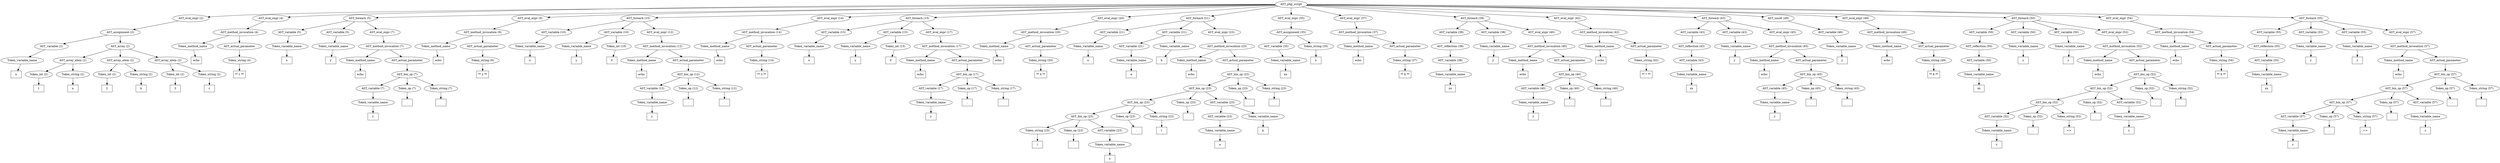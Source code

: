 /*
 * AST in dot format generated by phc -- the PHP compiler
 */

digraph AST {
node_0 [label="AST_php_script"];
node_1 [label="AST_eval_expr (2)"];
node_2 [label="AST_assignment (2)"];
node_3 [label="AST_variable (2)"];
node_4 [label="Token_variable_name"];
node_5 [label="x", shape=box]
node_4 -> node_5;
node_3 -> node_4;
node_6 [label="AST_array (2)"];
node_7 [label="AST_array_elem (2)"];
node_8 [label="Token_int (2)"];
node_9 [label="1", shape=box]
node_8 -> node_9;
node_10 [label="Token_string (2)"];
node_11 [label="a", shape=box]
node_10 -> node_11;
node_7 -> node_10;
node_7 -> node_8;
node_12 [label="AST_array_elem (2)"];
node_13 [label="Token_int (2)"];
node_14 [label="2", shape=box]
node_13 -> node_14;
node_15 [label="Token_string (2)"];
node_16 [label="b", shape=box]
node_15 -> node_16;
node_12 -> node_15;
node_12 -> node_13;
node_17 [label="AST_array_elem (2)"];
node_18 [label="Token_int (2)"];
node_19 [label="3", shape=box]
node_18 -> node_19;
node_20 [label="Token_string (2)"];
node_21 [label="c", shape=box]
node_20 -> node_21;
node_17 -> node_20;
node_17 -> node_18;
node_6 -> node_17;
node_6 -> node_12;
node_6 -> node_7;
node_2 -> node_6;
node_2 -> node_3;
node_1 -> node_2;
node_22 [label="AST_eval_expr (4)"];
node_23 [label="AST_method_invocation (4)"];
node_24 [label="Token_method_name"];
node_25 [label="echo", shape=box]
node_24 -> node_25;
node_26 [label="AST_actual_parameter"];
node_27 [label="Token_string (4)"];
node_28 [label="** 1 **", shape=box]
node_27 -> node_28;
node_26 -> node_27;
node_23 -> node_26;
node_23 -> node_24;
node_22 -> node_23;
node_29 [label="AST_foreach (5)"];
node_30 [label="AST_variable (5)"];
node_31 [label="Token_variable_name"];
node_32 [label="x", shape=box]
node_31 -> node_32;
node_30 -> node_31;
node_33 [label="AST_variable (5)"];
node_34 [label="Token_variable_name"];
node_35 [label="y", shape=box]
node_34 -> node_35;
node_33 -> node_34;
node_36 [label="AST_eval_expr (7)"];
node_37 [label="AST_method_invocation (7)"];
node_38 [label="Token_method_name"];
node_39 [label="echo", shape=box]
node_38 -> node_39;
node_40 [label="AST_actual_parameter"];
node_41 [label="AST_bin_op (7)"];
node_42 [label="AST_variable (7)"];
node_43 [label="Token_variable_name"];
node_44 [label="y", shape=box]
node_43 -> node_44;
node_42 -> node_43;
node_45 [label="Token_op (7)"];
node_46 [label=".", shape=box]
node_45 -> node_46;
node_47 [label="Token_string (7)"];
node_48 [label="", shape=box]
node_47 -> node_48;
node_41 -> node_47;
node_41 -> node_45;
node_41 -> node_42;
node_40 -> node_41;
node_37 -> node_40;
node_37 -> node_38;
node_36 -> node_37;
node_29 -> node_36;
node_29 -> node_33;
node_29 -> node_30;
node_49 [label="AST_eval_expr (9)"];
node_50 [label="AST_method_invocation (9)"];
node_51 [label="Token_method_name"];
node_52 [label="echo", shape=box]
node_51 -> node_52;
node_53 [label="AST_actual_parameter"];
node_54 [label="Token_string (9)"];
node_55 [label="** 2 **", shape=box]
node_54 -> node_55;
node_53 -> node_54;
node_50 -> node_53;
node_50 -> node_51;
node_49 -> node_50;
node_56 [label="AST_foreach (10)"];
node_57 [label="AST_variable (10)"];
node_58 [label="Token_variable_name"];
node_59 [label="x", shape=box]
node_58 -> node_59;
node_57 -> node_58;
node_60 [label="AST_variable (10)"];
node_61 [label="Token_variable_name"];
node_62 [label="y", shape=box]
node_61 -> node_62;
node_63 [label="Token_int (10)"];
node_64 [label="0", shape=box]
node_63 -> node_64;
node_60 -> node_63;
node_60 -> node_61;
node_65 [label="AST_eval_expr (12)"];
node_66 [label="AST_method_invocation (12)"];
node_67 [label="Token_method_name"];
node_68 [label="echo", shape=box]
node_67 -> node_68;
node_69 [label="AST_actual_parameter"];
node_70 [label="AST_bin_op (12)"];
node_71 [label="AST_variable (12)"];
node_72 [label="Token_variable_name"];
node_73 [label="y", shape=box]
node_72 -> node_73;
node_71 -> node_72;
node_74 [label="Token_op (12)"];
node_75 [label=".", shape=box]
node_74 -> node_75;
node_76 [label="Token_string (12)"];
node_77 [label="", shape=box]
node_76 -> node_77;
node_70 -> node_76;
node_70 -> node_74;
node_70 -> node_71;
node_69 -> node_70;
node_66 -> node_69;
node_66 -> node_67;
node_65 -> node_66;
node_56 -> node_65;
node_56 -> node_60;
node_56 -> node_57;
node_78 [label="AST_eval_expr (14)"];
node_79 [label="AST_method_invocation (14)"];
node_80 [label="Token_method_name"];
node_81 [label="echo", shape=box]
node_80 -> node_81;
node_82 [label="AST_actual_parameter"];
node_83 [label="Token_string (14)"];
node_84 [label="** 3 **", shape=box]
node_83 -> node_84;
node_82 -> node_83;
node_79 -> node_82;
node_79 -> node_80;
node_78 -> node_79;
node_85 [label="AST_foreach (15)"];
node_86 [label="AST_variable (15)"];
node_87 [label="Token_variable_name"];
node_88 [label="x", shape=box]
node_87 -> node_88;
node_86 -> node_87;
node_89 [label="AST_variable (15)"];
node_90 [label="Token_variable_name"];
node_91 [label="y", shape=box]
node_90 -> node_91;
node_92 [label="Token_int (15)"];
node_93 [label="0", shape=box]
node_92 -> node_93;
node_89 -> node_92;
node_89 -> node_90;
node_94 [label="AST_eval_expr (17)"];
node_95 [label="AST_method_invocation (17)"];
node_96 [label="Token_method_name"];
node_97 [label="echo", shape=box]
node_96 -> node_97;
node_98 [label="AST_actual_parameter"];
node_99 [label="AST_bin_op (17)"];
node_100 [label="AST_variable (17)"];
node_101 [label="Token_variable_name"];
node_102 [label="y", shape=box]
node_101 -> node_102;
node_100 -> node_101;
node_103 [label="Token_op (17)"];
node_104 [label=".", shape=box]
node_103 -> node_104;
node_105 [label="Token_string (17)"];
node_106 [label="", shape=box]
node_105 -> node_106;
node_99 -> node_105;
node_99 -> node_103;
node_99 -> node_100;
node_98 -> node_99;
node_95 -> node_98;
node_95 -> node_96;
node_94 -> node_95;
node_85 -> node_94;
node_85 -> node_89;
node_85 -> node_86;
node_107 [label="AST_eval_expr (20)"];
node_108 [label="AST_method_invocation (20)"];
node_109 [label="Token_method_name"];
node_110 [label="echo", shape=box]
node_109 -> node_110;
node_111 [label="AST_actual_parameter"];
node_112 [label="Token_string (20)"];
node_113 [label="** 4 **", shape=box]
node_112 -> node_113;
node_111 -> node_112;
node_108 -> node_111;
node_108 -> node_109;
node_107 -> node_108;
node_114 [label="AST_foreach (21)"];
node_115 [label="AST_variable (21)"];
node_116 [label="Token_variable_name"];
node_117 [label="x", shape=box]
node_116 -> node_117;
node_115 -> node_116;
node_118 [label="AST_variable (21)"];
node_119 [label="AST_variable (21)"];
node_120 [label="Token_variable_name"];
node_121 [label="a", shape=box]
node_120 -> node_121;
node_119 -> node_120;
node_122 [label="Token_variable_name"];
node_123 [label="b", shape=box]
node_122 -> node_123;
node_118 -> node_122;
node_118 -> node_119;
node_124 [label="AST_eval_expr (23)"];
node_125 [label="AST_method_invocation (23)"];
node_126 [label="Token_method_name"];
node_127 [label="echo", shape=box]
node_126 -> node_127;
node_128 [label="AST_actual_parameter"];
node_129 [label="AST_bin_op (23)"];
node_130 [label="AST_bin_op (23)"];
node_131 [label="AST_bin_op (23)"];
node_132 [label="AST_bin_op (23)"];
node_133 [label="Token_string (23)"];
node_134 [label="(", shape=box]
node_133 -> node_134;
node_135 [label="Token_op (23)"];
node_136 [label=".", shape=box]
node_135 -> node_136;
node_137 [label="AST_variable (23)"];
node_138 [label="Token_variable_name"];
node_139 [label="a", shape=box]
node_138 -> node_139;
node_137 -> node_138;
node_132 -> node_137;
node_132 -> node_135;
node_132 -> node_133;
node_140 [label="Token_op (23)"];
node_141 [label=".", shape=box]
node_140 -> node_141;
node_142 [label="Token_string (23)"];
node_143 [label=") ", shape=box]
node_142 -> node_143;
node_131 -> node_142;
node_131 -> node_140;
node_131 -> node_132;
node_144 [label="Token_op (23)"];
node_145 [label=".", shape=box]
node_144 -> node_145;
node_146 [label="AST_variable (23)"];
node_147 [label="AST_variable (23)"];
node_148 [label="Token_variable_name"];
node_149 [label="a", shape=box]
node_148 -> node_149;
node_147 -> node_148;
node_150 [label="Token_variable_name"];
node_151 [label="b", shape=box]
node_150 -> node_151;
node_146 -> node_150;
node_146 -> node_147;
node_130 -> node_146;
node_130 -> node_144;
node_130 -> node_131;
node_152 [label="Token_op (23)"];
node_153 [label=".", shape=box]
node_152 -> node_153;
node_154 [label="Token_string (23)"];
node_155 [label="", shape=box]
node_154 -> node_155;
node_129 -> node_154;
node_129 -> node_152;
node_129 -> node_130;
node_128 -> node_129;
node_125 -> node_128;
node_125 -> node_126;
node_124 -> node_125;
node_114 -> node_124;
node_114 -> node_118;
node_114 -> node_115;
node_156 [label="AST_eval_expr (35)"];
node_157 [label="AST_assignment (35)"];
node_158 [label="AST_variable (35)"];
node_159 [label="Token_variable_name"];
node_160 [label="xx", shape=box]
node_159 -> node_160;
node_158 -> node_159;
node_161 [label="Token_string (35)"];
node_162 [label="x", shape=box]
node_161 -> node_162;
node_157 -> node_161;
node_157 -> node_158;
node_156 -> node_157;
node_163 [label="AST_eval_expr (37)"];
node_164 [label="AST_method_invocation (37)"];
node_165 [label="Token_method_name"];
node_166 [label="echo", shape=box]
node_165 -> node_166;
node_167 [label="AST_actual_parameter"];
node_168 [label="Token_string (37)"];
node_169 [label="** 6 **", shape=box]
node_168 -> node_169;
node_167 -> node_168;
node_164 -> node_167;
node_164 -> node_165;
node_163 -> node_164;
node_170 [label="AST_foreach (38)"];
node_171 [label="AST_variable (38)"];
node_172 [label="AST_reflection (38)"];
node_173 [label="AST_variable (38)"];
node_174 [label="Token_variable_name"];
node_175 [label="xx", shape=box]
node_174 -> node_175;
node_173 -> node_174;
node_172 -> node_173;
node_171 -> node_172;
node_176 [label="AST_variable (38)"];
node_177 [label="Token_variable_name"];
node_178 [label="y", shape=box]
node_177 -> node_178;
node_176 -> node_177;
node_179 [label="AST_eval_expr (40)"];
node_180 [label="AST_method_invocation (40)"];
node_181 [label="Token_method_name"];
node_182 [label="echo", shape=box]
node_181 -> node_182;
node_183 [label="AST_actual_parameter"];
node_184 [label="AST_bin_op (40)"];
node_185 [label="AST_variable (40)"];
node_186 [label="Token_variable_name"];
node_187 [label="y", shape=box]
node_186 -> node_187;
node_185 -> node_186;
node_188 [label="Token_op (40)"];
node_189 [label=".", shape=box]
node_188 -> node_189;
node_190 [label="Token_string (40)"];
node_191 [label="", shape=box]
node_190 -> node_191;
node_184 -> node_190;
node_184 -> node_188;
node_184 -> node_185;
node_183 -> node_184;
node_180 -> node_183;
node_180 -> node_181;
node_179 -> node_180;
node_170 -> node_179;
node_170 -> node_176;
node_170 -> node_171;
node_192 [label="AST_eval_expr (42)"];
node_193 [label="AST_method_invocation (42)"];
node_194 [label="Token_method_name"];
node_195 [label="echo", shape=box]
node_194 -> node_195;
node_196 [label="AST_actual_parameter"];
node_197 [label="Token_string (42)"];
node_198 [label="** 7 **", shape=box]
node_197 -> node_198;
node_196 -> node_197;
node_193 -> node_196;
node_193 -> node_194;
node_192 -> node_193;
node_199 [label="AST_foreach (43)"];
node_200 [label="AST_variable (43)"];
node_201 [label="AST_reflection (43)"];
node_202 [label="AST_variable (43)"];
node_203 [label="Token_variable_name"];
node_204 [label="xx", shape=box]
node_203 -> node_204;
node_202 -> node_203;
node_201 -> node_202;
node_200 -> node_201;
node_205 [label="AST_variable (43)"];
node_206 [label="Token_variable_name"];
node_207 [label="y", shape=box]
node_206 -> node_207;
node_205 -> node_206;
node_208 [label="AST_eval_expr (45)"];
node_209 [label="AST_method_invocation (45)"];
node_210 [label="Token_method_name"];
node_211 [label="echo", shape=box]
node_210 -> node_211;
node_212 [label="AST_actual_parameter"];
node_213 [label="AST_bin_op (45)"];
node_214 [label="AST_variable (45)"];
node_215 [label="Token_variable_name"];
node_216 [label="y", shape=box]
node_215 -> node_216;
node_214 -> node_215;
node_217 [label="Token_op (45)"];
node_218 [label=".", shape=box]
node_217 -> node_218;
node_219 [label="Token_string (45)"];
node_220 [label="", shape=box]
node_219 -> node_220;
node_213 -> node_219;
node_213 -> node_217;
node_213 -> node_214;
node_212 -> node_213;
node_209 -> node_212;
node_209 -> node_210;
node_208 -> node_209;
node_199 -> node_208;
node_199 -> node_205;
node_199 -> node_200;
node_221 [label="AST_unset (48)"];
node_222 [label="AST_variable (48)"];
node_223 [label="Token_variable_name"];
node_224 [label="y", shape=box]
node_223 -> node_224;
node_222 -> node_223;
node_221 -> node_222;
node_225 [label="AST_eval_expr (49)"];
node_226 [label="AST_method_invocation (49)"];
node_227 [label="Token_method_name"];
node_228 [label="echo", shape=box]
node_227 -> node_228;
node_229 [label="AST_actual_parameter"];
node_230 [label="Token_string (49)"];
node_231 [label="** 8 **", shape=box]
node_230 -> node_231;
node_229 -> node_230;
node_226 -> node_229;
node_226 -> node_227;
node_225 -> node_226;
node_232 [label="AST_foreach (50)"];
node_233 [label="AST_variable (50)"];
node_234 [label="AST_reflection (50)"];
node_235 [label="AST_variable (50)"];
node_236 [label="Token_variable_name"];
node_237 [label="xx", shape=box]
node_236 -> node_237;
node_235 -> node_236;
node_234 -> node_235;
node_233 -> node_234;
node_238 [label="AST_variable (50)"];
node_239 [label="Token_variable_name"];
node_240 [label="y", shape=box]
node_239 -> node_240;
node_238 -> node_239;
node_241 [label="AST_variable (50)"];
node_242 [label="Token_variable_name"];
node_243 [label="z", shape=box]
node_242 -> node_243;
node_241 -> node_242;
node_244 [label="AST_eval_expr (52)"];
node_245 [label="AST_method_invocation (52)"];
node_246 [label="Token_method_name"];
node_247 [label="echo", shape=box]
node_246 -> node_247;
node_248 [label="AST_actual_parameter"];
node_249 [label="AST_bin_op (52)"];
node_250 [label="AST_bin_op (52)"];
node_251 [label="AST_bin_op (52)"];
node_252 [label="AST_variable (52)"];
node_253 [label="Token_variable_name"];
node_254 [label="y", shape=box]
node_253 -> node_254;
node_252 -> node_253;
node_255 [label="Token_op (52)"];
node_256 [label=".", shape=box]
node_255 -> node_256;
node_257 [label="Token_string (52)"];
node_258 [label=" => ", shape=box]
node_257 -> node_258;
node_251 -> node_257;
node_251 -> node_255;
node_251 -> node_252;
node_259 [label="Token_op (52)"];
node_260 [label=".", shape=box]
node_259 -> node_260;
node_261 [label="AST_variable (52)"];
node_262 [label="Token_variable_name"];
node_263 [label="z", shape=box]
node_262 -> node_263;
node_261 -> node_262;
node_250 -> node_261;
node_250 -> node_259;
node_250 -> node_251;
node_264 [label="Token_op (52)"];
node_265 [label=".", shape=box]
node_264 -> node_265;
node_266 [label="Token_string (52)"];
node_267 [label="", shape=box]
node_266 -> node_267;
node_249 -> node_266;
node_249 -> node_264;
node_249 -> node_250;
node_248 -> node_249;
node_245 -> node_248;
node_245 -> node_246;
node_244 -> node_245;
node_232 -> node_244;
node_232 -> node_241;
node_232 -> node_238;
node_232 -> node_233;
node_268 [label="AST_eval_expr (54)"];
node_269 [label="AST_method_invocation (54)"];
node_270 [label="Token_method_name"];
node_271 [label="echo", shape=box]
node_270 -> node_271;
node_272 [label="AST_actual_parameter"];
node_273 [label="Token_string (54)"];
node_274 [label="** 9 **", shape=box]
node_273 -> node_274;
node_272 -> node_273;
node_269 -> node_272;
node_269 -> node_270;
node_268 -> node_269;
node_275 [label="AST_foreach (55)"];
node_276 [label="AST_variable (55)"];
node_277 [label="AST_reflection (55)"];
node_278 [label="AST_variable (55)"];
node_279 [label="Token_variable_name"];
node_280 [label="xx", shape=box]
node_279 -> node_280;
node_278 -> node_279;
node_277 -> node_278;
node_276 -> node_277;
node_281 [label="AST_variable (55)"];
node_282 [label="Token_variable_name"];
node_283 [label="y", shape=box]
node_282 -> node_283;
node_281 -> node_282;
node_284 [label="AST_variable (55)"];
node_285 [label="Token_variable_name"];
node_286 [label="z", shape=box]
node_285 -> node_286;
node_284 -> node_285;
node_287 [label="AST_eval_expr (57)"];
node_288 [label="AST_method_invocation (57)"];
node_289 [label="Token_method_name"];
node_290 [label="echo", shape=box]
node_289 -> node_290;
node_291 [label="AST_actual_parameter"];
node_292 [label="AST_bin_op (57)"];
node_293 [label="AST_bin_op (57)"];
node_294 [label="AST_bin_op (57)"];
node_295 [label="AST_variable (57)"];
node_296 [label="Token_variable_name"];
node_297 [label="y", shape=box]
node_296 -> node_297;
node_295 -> node_296;
node_298 [label="Token_op (57)"];
node_299 [label=".", shape=box]
node_298 -> node_299;
node_300 [label="Token_string (57)"];
node_301 [label=" => ", shape=box]
node_300 -> node_301;
node_294 -> node_300;
node_294 -> node_298;
node_294 -> node_295;
node_302 [label="Token_op (57)"];
node_303 [label=".", shape=box]
node_302 -> node_303;
node_304 [label="AST_variable (57)"];
node_305 [label="Token_variable_name"];
node_306 [label="z", shape=box]
node_305 -> node_306;
node_304 -> node_305;
node_293 -> node_304;
node_293 -> node_302;
node_293 -> node_294;
node_307 [label="Token_op (57)"];
node_308 [label=".", shape=box]
node_307 -> node_308;
node_309 [label="Token_string (57)"];
node_310 [label="", shape=box]
node_309 -> node_310;
node_292 -> node_309;
node_292 -> node_307;
node_292 -> node_293;
node_291 -> node_292;
node_288 -> node_291;
node_288 -> node_289;
node_287 -> node_288;
node_275 -> node_287;
node_275 -> node_284;
node_275 -> node_281;
node_275 -> node_276;
node_0 -> node_275;
node_0 -> node_268;
node_0 -> node_232;
node_0 -> node_225;
node_0 -> node_221;
node_0 -> node_199;
node_0 -> node_192;
node_0 -> node_170;
node_0 -> node_163;
node_0 -> node_156;
node_0 -> node_114;
node_0 -> node_107;
node_0 -> node_85;
node_0 -> node_78;
node_0 -> node_56;
node_0 -> node_49;
node_0 -> node_29;
node_0 -> node_22;
node_0 -> node_1;
}
